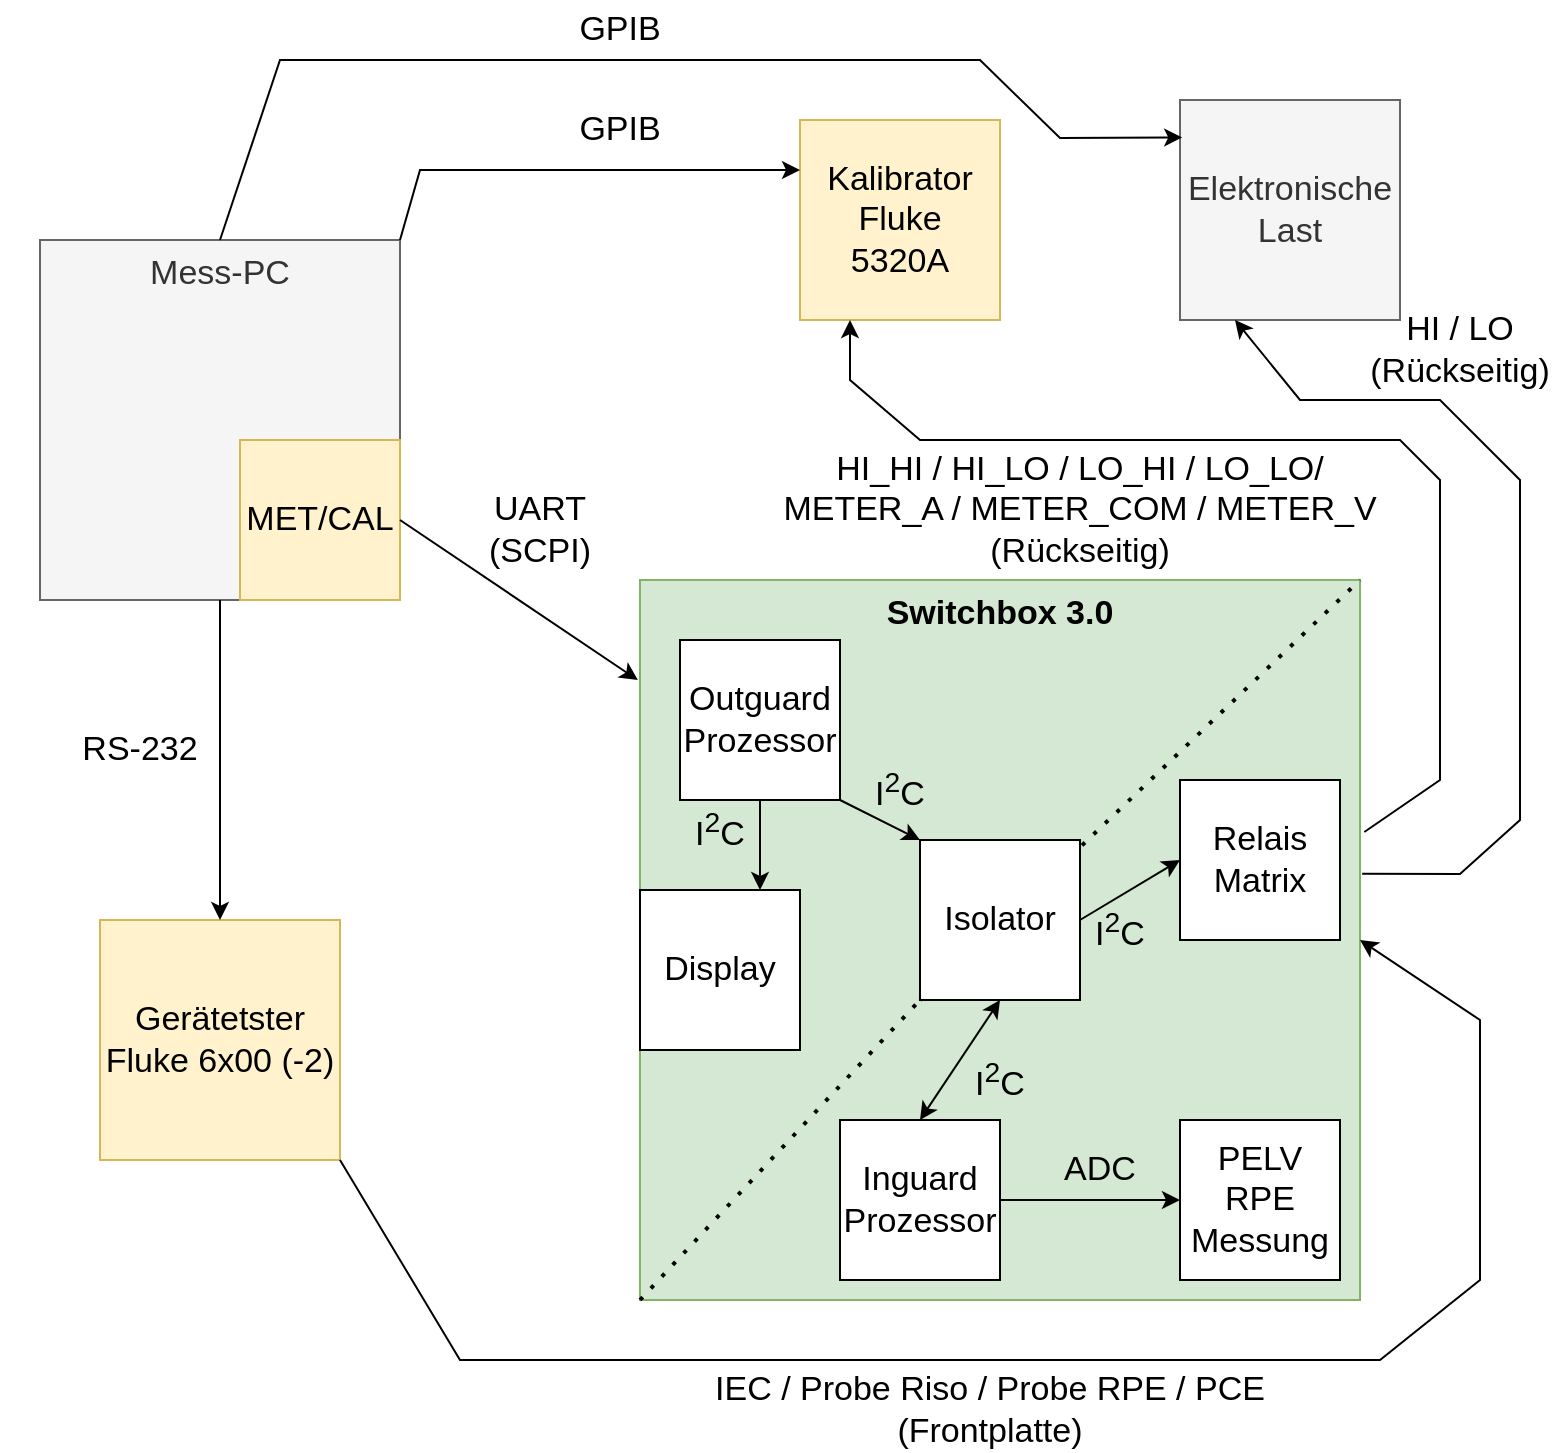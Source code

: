 <mxfile version="17.4.0" type="github">
  <diagram id="C5RBs43oDa-KdzZeNtuy" name="Page-1">
    <mxGraphModel dx="946" dy="620" grid="1" gridSize="10" guides="1" tooltips="1" connect="1" arrows="1" fold="1" page="1" pageScale="1" pageWidth="827" pageHeight="1169" math="0" shadow="0">
      <root>
        <mxCell id="WIyWlLk6GJQsqaUBKTNV-0" />
        <mxCell id="WIyWlLk6GJQsqaUBKTNV-1" parent="WIyWlLk6GJQsqaUBKTNV-0" />
        <mxCell id="hm7BqYwgh4JLyqCL0zQq-0" value="Switchbox 3.0" style="whiteSpace=wrap;html=1;aspect=fixed;fontSize=17;fontStyle=1;verticalAlign=top;fillColor=#d5e8d4;strokeColor=#82b366;" parent="WIyWlLk6GJQsqaUBKTNV-1" vertex="1">
          <mxGeometry x="360" y="350" width="360" height="360" as="geometry" />
        </mxCell>
        <mxCell id="hm7BqYwgh4JLyqCL0zQq-1" value="Mess-PC" style="whiteSpace=wrap;html=1;aspect=fixed;fontSize=17;verticalAlign=top;fillColor=#f5f5f5;fontColor=#333333;strokeColor=#666666;" parent="WIyWlLk6GJQsqaUBKTNV-1" vertex="1">
          <mxGeometry x="60" y="180" width="180" height="180" as="geometry" />
        </mxCell>
        <mxCell id="hm7BqYwgh4JLyqCL0zQq-2" value="MET/CAL" style="whiteSpace=wrap;html=1;aspect=fixed;fontSize=17;fillColor=#fff2cc;strokeColor=#d6b656;" parent="WIyWlLk6GJQsqaUBKTNV-1" vertex="1">
          <mxGeometry x="160" y="280" width="80" height="80" as="geometry" />
        </mxCell>
        <mxCell id="hm7BqYwgh4JLyqCL0zQq-3" value="Kalibrator&lt;br&gt;Fluke&lt;br&gt;5320A" style="whiteSpace=wrap;html=1;aspect=fixed;fontSize=17;fillColor=#fff2cc;strokeColor=#d6b656;" parent="WIyWlLk6GJQsqaUBKTNV-1" vertex="1">
          <mxGeometry x="440" y="120" width="100" height="100" as="geometry" />
        </mxCell>
        <mxCell id="hm7BqYwgh4JLyqCL0zQq-4" value="Gerätetster&lt;br&gt;Fluke 6x00 (-2)" style="whiteSpace=wrap;html=1;aspect=fixed;fontSize=17;fillColor=#fff2cc;strokeColor=#d6b656;" parent="WIyWlLk6GJQsqaUBKTNV-1" vertex="1">
          <mxGeometry x="90" y="520" width="120" height="120" as="geometry" />
        </mxCell>
        <mxCell id="hm7BqYwgh4JLyqCL0zQq-7" value="Outguard&lt;br&gt;Prozessor" style="whiteSpace=wrap;html=1;aspect=fixed;fontSize=17;" parent="WIyWlLk6GJQsqaUBKTNV-1" vertex="1">
          <mxGeometry x="380" y="380" width="80" height="80" as="geometry" />
        </mxCell>
        <mxCell id="hm7BqYwgh4JLyqCL0zQq-8" value="Relais&lt;br&gt;Matrix" style="whiteSpace=wrap;html=1;aspect=fixed;fontSize=17;" parent="WIyWlLk6GJQsqaUBKTNV-1" vertex="1">
          <mxGeometry x="630" y="450" width="80" height="80" as="geometry" />
        </mxCell>
        <mxCell id="hm7BqYwgh4JLyqCL0zQq-9" value="Inguard&lt;br&gt;Prozessor" style="whiteSpace=wrap;html=1;aspect=fixed;fontSize=17;" parent="WIyWlLk6GJQsqaUBKTNV-1" vertex="1">
          <mxGeometry x="460" y="620" width="80" height="80" as="geometry" />
        </mxCell>
        <mxCell id="hm7BqYwgh4JLyqCL0zQq-10" value="PELV&lt;br&gt;RPE&lt;br&gt;Messung" style="whiteSpace=wrap;html=1;aspect=fixed;fontSize=17;" parent="WIyWlLk6GJQsqaUBKTNV-1" vertex="1">
          <mxGeometry x="630" y="620" width="80" height="80" as="geometry" />
        </mxCell>
        <mxCell id="hm7BqYwgh4JLyqCL0zQq-11" value="" style="endArrow=classic;html=1;rounded=0;fontSize=17;entryX=0.5;entryY=0;entryDx=0;entryDy=0;exitX=0.5;exitY=1;exitDx=0;exitDy=0;" parent="WIyWlLk6GJQsqaUBKTNV-1" source="hm7BqYwgh4JLyqCL0zQq-1" target="hm7BqYwgh4JLyqCL0zQq-4" edge="1">
          <mxGeometry width="50" height="50" relative="1" as="geometry">
            <mxPoint x="390" y="470" as="sourcePoint" />
            <mxPoint x="440" y="420" as="targetPoint" />
          </mxGeometry>
        </mxCell>
        <mxCell id="hm7BqYwgh4JLyqCL0zQq-12" value="RS-232" style="text;html=1;strokeColor=none;fillColor=none;align=center;verticalAlign=middle;whiteSpace=wrap;rounded=0;fontSize=17;" parent="WIyWlLk6GJQsqaUBKTNV-1" vertex="1">
          <mxGeometry x="40" y="420" width="140" height="30" as="geometry" />
        </mxCell>
        <mxCell id="hm7BqYwgh4JLyqCL0zQq-13" value="" style="endArrow=classic;html=1;rounded=0;fontSize=17;entryX=-0.003;entryY=0.139;entryDx=0;entryDy=0;entryPerimeter=0;exitX=1;exitY=0.5;exitDx=0;exitDy=0;" parent="WIyWlLk6GJQsqaUBKTNV-1" source="hm7BqYwgh4JLyqCL0zQq-2" target="hm7BqYwgh4JLyqCL0zQq-0" edge="1">
          <mxGeometry width="50" height="50" relative="1" as="geometry">
            <mxPoint x="390" y="470" as="sourcePoint" />
            <mxPoint x="440" y="420" as="targetPoint" />
          </mxGeometry>
        </mxCell>
        <mxCell id="hm7BqYwgh4JLyqCL0zQq-14" value="" style="endArrow=none;dashed=1;html=1;dashPattern=1 3;strokeWidth=2;rounded=0;fontSize=17;exitX=0;exitY=1;exitDx=0;exitDy=0;entryX=1;entryY=0;entryDx=0;entryDy=0;startArrow=none;" parent="WIyWlLk6GJQsqaUBKTNV-1" source="hm7BqYwgh4JLyqCL0zQq-16" target="hm7BqYwgh4JLyqCL0zQq-0" edge="1">
          <mxGeometry width="50" height="50" relative="1" as="geometry">
            <mxPoint x="390" y="470" as="sourcePoint" />
            <mxPoint x="440" y="420" as="targetPoint" />
          </mxGeometry>
        </mxCell>
        <mxCell id="hm7BqYwgh4JLyqCL0zQq-16" value="Isolator" style="whiteSpace=wrap;html=1;aspect=fixed;fontSize=17;" parent="WIyWlLk6GJQsqaUBKTNV-1" vertex="1">
          <mxGeometry x="500" y="480" width="80" height="80" as="geometry" />
        </mxCell>
        <mxCell id="hm7BqYwgh4JLyqCL0zQq-18" value="" style="endArrow=none;dashed=1;html=1;dashPattern=1 3;strokeWidth=2;rounded=0;fontSize=17;entryX=0;entryY=1;entryDx=0;entryDy=0;exitX=0;exitY=1;exitDx=0;exitDy=0;" parent="WIyWlLk6GJQsqaUBKTNV-1" source="hm7BqYwgh4JLyqCL0zQq-0" target="hm7BqYwgh4JLyqCL0zQq-16" edge="1">
          <mxGeometry width="50" height="50" relative="1" as="geometry">
            <mxPoint x="390" y="570" as="sourcePoint" />
            <mxPoint x="440" y="520" as="targetPoint" />
          </mxGeometry>
        </mxCell>
        <mxCell id="hm7BqYwgh4JLyqCL0zQq-19" value="" style="endArrow=classic;html=1;rounded=0;fontSize=17;entryX=0;entryY=0;entryDx=0;entryDy=0;exitX=1;exitY=1;exitDx=0;exitDy=0;" parent="WIyWlLk6GJQsqaUBKTNV-1" source="hm7BqYwgh4JLyqCL0zQq-7" target="hm7BqYwgh4JLyqCL0zQq-16" edge="1">
          <mxGeometry width="50" height="50" relative="1" as="geometry">
            <mxPoint x="390" y="570" as="sourcePoint" />
            <mxPoint x="440" y="520" as="targetPoint" />
          </mxGeometry>
        </mxCell>
        <mxCell id="hm7BqYwgh4JLyqCL0zQq-20" value="I&lt;sup&gt;2&lt;/sup&gt;C" style="text;html=1;strokeColor=none;fillColor=none;align=center;verticalAlign=middle;whiteSpace=wrap;rounded=0;fontSize=17;" parent="WIyWlLk6GJQsqaUBKTNV-1" vertex="1">
          <mxGeometry x="460" y="440" width="60" height="30" as="geometry" />
        </mxCell>
        <mxCell id="hm7BqYwgh4JLyqCL0zQq-21" value="" style="endArrow=classic;html=1;rounded=0;fontSize=17;entryX=0;entryY=0.5;entryDx=0;entryDy=0;exitX=1;exitY=0.5;exitDx=0;exitDy=0;" parent="WIyWlLk6GJQsqaUBKTNV-1" source="hm7BqYwgh4JLyqCL0zQq-16" target="hm7BqYwgh4JLyqCL0zQq-8" edge="1">
          <mxGeometry width="50" height="50" relative="1" as="geometry">
            <mxPoint x="390" y="570" as="sourcePoint" />
            <mxPoint x="440" y="520" as="targetPoint" />
          </mxGeometry>
        </mxCell>
        <mxCell id="hm7BqYwgh4JLyqCL0zQq-22" value="I&lt;sup&gt;2&lt;/sup&gt;C" style="text;html=1;strokeColor=none;fillColor=none;align=center;verticalAlign=middle;whiteSpace=wrap;rounded=0;fontSize=17;" parent="WIyWlLk6GJQsqaUBKTNV-1" vertex="1">
          <mxGeometry x="570" y="510" width="60" height="30" as="geometry" />
        </mxCell>
        <mxCell id="hm7BqYwgh4JLyqCL0zQq-23" value="" style="endArrow=classic;html=1;rounded=0;fontSize=17;entryX=0;entryY=0.5;entryDx=0;entryDy=0;exitX=1;exitY=0.5;exitDx=0;exitDy=0;" parent="WIyWlLk6GJQsqaUBKTNV-1" source="hm7BqYwgh4JLyqCL0zQq-9" target="hm7BqYwgh4JLyqCL0zQq-10" edge="1">
          <mxGeometry width="50" height="50" relative="1" as="geometry">
            <mxPoint x="390" y="570" as="sourcePoint" />
            <mxPoint x="440" y="520" as="targetPoint" />
          </mxGeometry>
        </mxCell>
        <mxCell id="hm7BqYwgh4JLyqCL0zQq-24" value="ADC" style="text;html=1;strokeColor=none;fillColor=none;align=center;verticalAlign=middle;whiteSpace=wrap;rounded=0;fontSize=17;" parent="WIyWlLk6GJQsqaUBKTNV-1" vertex="1">
          <mxGeometry x="560" y="630" width="60" height="30" as="geometry" />
        </mxCell>
        <mxCell id="hm7BqYwgh4JLyqCL0zQq-25" value="" style="endArrow=classic;startArrow=classic;html=1;rounded=0;fontSize=17;entryX=0.5;entryY=1;entryDx=0;entryDy=0;exitX=0.5;exitY=0;exitDx=0;exitDy=0;" parent="WIyWlLk6GJQsqaUBKTNV-1" source="hm7BqYwgh4JLyqCL0zQq-9" target="hm7BqYwgh4JLyqCL0zQq-16" edge="1">
          <mxGeometry width="50" height="50" relative="1" as="geometry">
            <mxPoint x="390" y="570" as="sourcePoint" />
            <mxPoint x="440" y="520" as="targetPoint" />
          </mxGeometry>
        </mxCell>
        <mxCell id="hm7BqYwgh4JLyqCL0zQq-26" value="I&lt;sup&gt;2&lt;/sup&gt;C" style="text;html=1;strokeColor=none;fillColor=none;align=center;verticalAlign=middle;whiteSpace=wrap;rounded=0;fontSize=17;" parent="WIyWlLk6GJQsqaUBKTNV-1" vertex="1">
          <mxGeometry x="510" y="585" width="60" height="30" as="geometry" />
        </mxCell>
        <mxCell id="hm7BqYwgh4JLyqCL0zQq-27" value="" style="endArrow=classic;html=1;rounded=0;fontSize=17;exitX=1;exitY=1;exitDx=0;exitDy=0;entryX=1;entryY=0.5;entryDx=0;entryDy=0;" parent="WIyWlLk6GJQsqaUBKTNV-1" source="hm7BqYwgh4JLyqCL0zQq-4" target="hm7BqYwgh4JLyqCL0zQq-0" edge="1">
          <mxGeometry width="50" height="50" relative="1" as="geometry">
            <mxPoint x="390" y="570" as="sourcePoint" />
            <mxPoint x="780" y="510" as="targetPoint" />
            <Array as="points">
              <mxPoint x="270" y="740" />
              <mxPoint x="730" y="740" />
              <mxPoint x="780" y="700" />
              <mxPoint x="780" y="570" />
            </Array>
          </mxGeometry>
        </mxCell>
        <mxCell id="hm7BqYwgh4JLyqCL0zQq-29" value="IEC / Probe Riso / Probe RPE / PCE&lt;br&gt;(Frontplatte)" style="text;html=1;strokeColor=none;fillColor=none;align=center;verticalAlign=middle;whiteSpace=wrap;rounded=0;fontSize=17;" parent="WIyWlLk6GJQsqaUBKTNV-1" vertex="1">
          <mxGeometry x="370" y="750" width="330" height="30" as="geometry" />
        </mxCell>
        <mxCell id="hm7BqYwgh4JLyqCL0zQq-31" value="" style="endArrow=classic;html=1;rounded=0;fontSize=17;exitX=1;exitY=0;exitDx=0;exitDy=0;entryX=0;entryY=0.25;entryDx=0;entryDy=0;" parent="WIyWlLk6GJQsqaUBKTNV-1" source="hm7BqYwgh4JLyqCL0zQq-1" target="hm7BqYwgh4JLyqCL0zQq-3" edge="1">
          <mxGeometry width="50" height="50" relative="1" as="geometry">
            <mxPoint x="390" y="280" as="sourcePoint" />
            <mxPoint x="440" y="230" as="targetPoint" />
            <Array as="points">
              <mxPoint x="250" y="145" />
            </Array>
          </mxGeometry>
        </mxCell>
        <mxCell id="hm7BqYwgh4JLyqCL0zQq-32" value="GPIB" style="text;html=1;strokeColor=none;fillColor=none;align=center;verticalAlign=middle;whiteSpace=wrap;rounded=0;fontSize=17;" parent="WIyWlLk6GJQsqaUBKTNV-1" vertex="1">
          <mxGeometry x="320" y="110" width="60" height="30" as="geometry" />
        </mxCell>
        <mxCell id="hm7BqYwgh4JLyqCL0zQq-33" value="" style="endArrow=classic;html=1;rounded=0;fontSize=17;entryX=0.25;entryY=1;entryDx=0;entryDy=0;exitX=1.006;exitY=0.35;exitDx=0;exitDy=0;exitPerimeter=0;" parent="WIyWlLk6GJQsqaUBKTNV-1" source="hm7BqYwgh4JLyqCL0zQq-0" target="hm7BqYwgh4JLyqCL0zQq-3" edge="1">
          <mxGeometry width="50" height="50" relative="1" as="geometry">
            <mxPoint x="390" y="540" as="sourcePoint" />
            <mxPoint x="440" y="490" as="targetPoint" />
            <Array as="points">
              <mxPoint x="760" y="450" />
              <mxPoint x="760" y="300" />
              <mxPoint x="740" y="280" />
              <mxPoint x="500" y="280" />
              <mxPoint x="465" y="250" />
            </Array>
          </mxGeometry>
        </mxCell>
        <mxCell id="hm7BqYwgh4JLyqCL0zQq-35" value="UART&lt;br&gt;(SCPI)" style="text;html=1;strokeColor=none;fillColor=none;align=center;verticalAlign=middle;whiteSpace=wrap;rounded=0;fontSize=17;" parent="WIyWlLk6GJQsqaUBKTNV-1" vertex="1">
          <mxGeometry x="280" y="310" width="60" height="30" as="geometry" />
        </mxCell>
        <mxCell id="hm7BqYwgh4JLyqCL0zQq-37" value="HI_HI / HI_LO / LO_HI / LO_LO/ METER_A / METER_COM / METER_V&lt;br&gt;(Rückseitig)" style="text;html=1;strokeColor=none;fillColor=none;align=center;verticalAlign=middle;whiteSpace=wrap;rounded=0;fontSize=17;" parent="WIyWlLk6GJQsqaUBKTNV-1" vertex="1">
          <mxGeometry x="430" y="300" width="300" height="30" as="geometry" />
        </mxCell>
        <mxCell id="hm7BqYwgh4JLyqCL0zQq-39" value="Elektronische&lt;br&gt;Last" style="whiteSpace=wrap;html=1;aspect=fixed;fontSize=17;fillColor=#f5f5f5;fontColor=#333333;strokeColor=#666666;" parent="WIyWlLk6GJQsqaUBKTNV-1" vertex="1">
          <mxGeometry x="630" y="110" width="110" height="110" as="geometry" />
        </mxCell>
        <mxCell id="hm7BqYwgh4JLyqCL0zQq-40" value="" style="endArrow=classic;html=1;rounded=0;fontSize=17;entryX=0.25;entryY=1;entryDx=0;entryDy=0;exitX=1.003;exitY=0.408;exitDx=0;exitDy=0;exitPerimeter=0;" parent="WIyWlLk6GJQsqaUBKTNV-1" source="hm7BqYwgh4JLyqCL0zQq-0" target="hm7BqYwgh4JLyqCL0zQq-39" edge="1">
          <mxGeometry width="50" height="50" relative="1" as="geometry">
            <mxPoint x="390" y="500" as="sourcePoint" />
            <mxPoint x="440" y="450" as="targetPoint" />
            <Array as="points">
              <mxPoint x="770" y="497" />
              <mxPoint x="800" y="470" />
              <mxPoint x="800" y="300" />
              <mxPoint x="760" y="260" />
              <mxPoint x="690" y="260" />
            </Array>
          </mxGeometry>
        </mxCell>
        <mxCell id="hm7BqYwgh4JLyqCL0zQq-41" value="HI / LO&lt;br&gt;(Rückseitig)" style="text;html=1;strokeColor=none;fillColor=none;align=center;verticalAlign=middle;whiteSpace=wrap;rounded=0;fontSize=17;" parent="WIyWlLk6GJQsqaUBKTNV-1" vertex="1">
          <mxGeometry x="740" y="220" width="60" height="30" as="geometry" />
        </mxCell>
        <mxCell id="hm7BqYwgh4JLyqCL0zQq-43" value="" style="endArrow=classic;html=1;rounded=0;fontSize=17;entryX=0.01;entryY=0.17;entryDx=0;entryDy=0;entryPerimeter=0;exitX=0.5;exitY=0;exitDx=0;exitDy=0;" parent="WIyWlLk6GJQsqaUBKTNV-1" source="hm7BqYwgh4JLyqCL0zQq-1" target="hm7BqYwgh4JLyqCL0zQq-39" edge="1">
          <mxGeometry width="50" height="50" relative="1" as="geometry">
            <mxPoint x="430" y="500" as="sourcePoint" />
            <mxPoint x="480" y="450" as="targetPoint" />
            <Array as="points">
              <mxPoint x="180" y="90" />
              <mxPoint x="530" y="90" />
              <mxPoint x="570" y="129" />
            </Array>
          </mxGeometry>
        </mxCell>
        <mxCell id="4HVCYqiJ3IyE6wZA-DTs-0" value="&lt;font style=&quot;font-size: 17px&quot;&gt;Display&lt;/font&gt;" style="whiteSpace=wrap;html=1;aspect=fixed;" vertex="1" parent="WIyWlLk6GJQsqaUBKTNV-1">
          <mxGeometry x="360" y="505" width="80" height="80" as="geometry" />
        </mxCell>
        <mxCell id="4HVCYqiJ3IyE6wZA-DTs-1" value="" style="endArrow=classic;html=1;rounded=0;fontSize=17;entryX=0.75;entryY=0;entryDx=0;entryDy=0;exitX=0.5;exitY=1;exitDx=0;exitDy=0;" edge="1" parent="WIyWlLk6GJQsqaUBKTNV-1" source="hm7BqYwgh4JLyqCL0zQq-7" target="4HVCYqiJ3IyE6wZA-DTs-0">
          <mxGeometry width="50" height="50" relative="1" as="geometry">
            <mxPoint x="390" y="410" as="sourcePoint" />
            <mxPoint x="440" y="360" as="targetPoint" />
          </mxGeometry>
        </mxCell>
        <mxCell id="4HVCYqiJ3IyE6wZA-DTs-2" value="I&lt;sup&gt;2&lt;/sup&gt;C" style="text;html=1;strokeColor=none;fillColor=none;align=center;verticalAlign=middle;whiteSpace=wrap;rounded=0;fontSize=17;" vertex="1" parent="WIyWlLk6GJQsqaUBKTNV-1">
          <mxGeometry x="370" y="460" width="60" height="30" as="geometry" />
        </mxCell>
        <mxCell id="4HVCYqiJ3IyE6wZA-DTs-3" value="GPIB" style="text;html=1;strokeColor=none;fillColor=none;align=center;verticalAlign=middle;whiteSpace=wrap;rounded=0;fontSize=17;" vertex="1" parent="WIyWlLk6GJQsqaUBKTNV-1">
          <mxGeometry x="320" y="60" width="60" height="30" as="geometry" />
        </mxCell>
      </root>
    </mxGraphModel>
  </diagram>
</mxfile>
